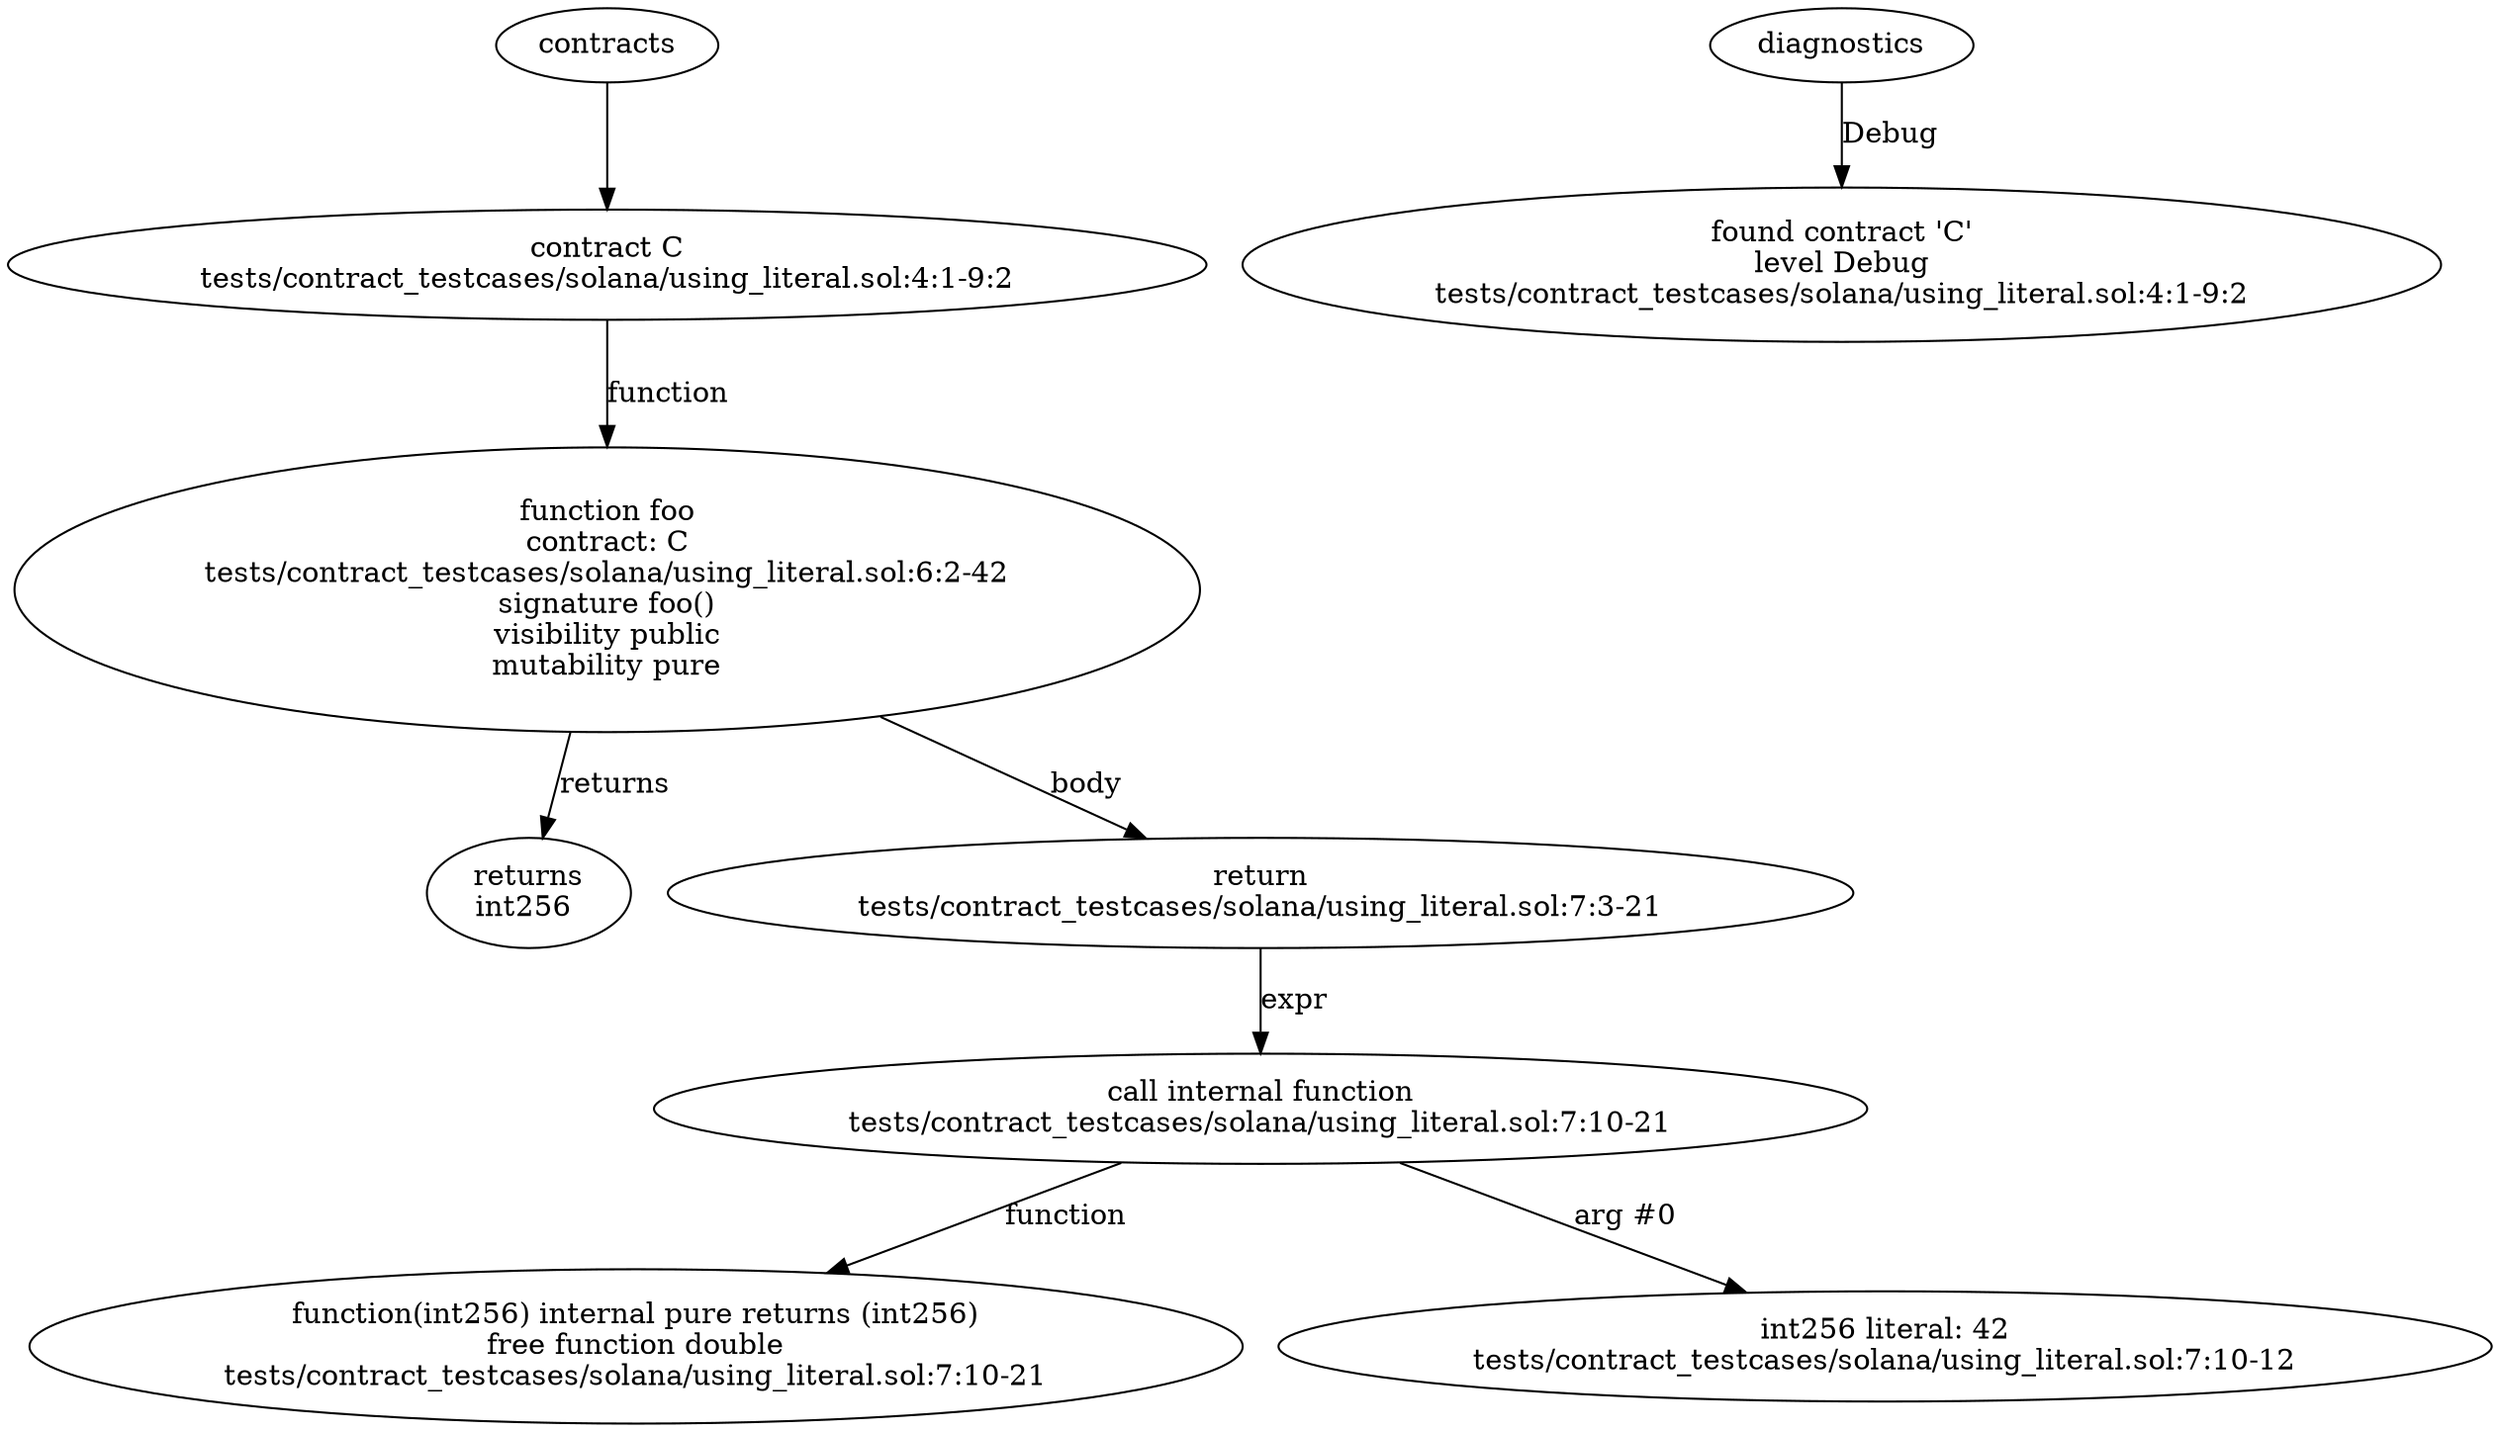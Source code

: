 strict digraph "tests/contract_testcases/solana/using_literal.sol" {
	contract [label="contract C\ntests/contract_testcases/solana/using_literal.sol:4:1-9:2"]
	foo [label="function foo\ncontract: C\ntests/contract_testcases/solana/using_literal.sol:6:2-42\nsignature foo()\nvisibility public\nmutability pure"]
	returns [label="returns\nint256 "]
	return [label="return\ntests/contract_testcases/solana/using_literal.sol:7:3-21"]
	call_internal_function [label="call internal function\ntests/contract_testcases/solana/using_literal.sol:7:10-21"]
	internal_function [label="function(int256) internal pure returns (int256)\nfree function double\ntests/contract_testcases/solana/using_literal.sol:7:10-21"]
	number_literal [label="int256 literal: 42\ntests/contract_testcases/solana/using_literal.sol:7:10-12"]
	diagnostic [label="found contract 'C'\nlevel Debug\ntests/contract_testcases/solana/using_literal.sol:4:1-9:2"]
	contracts -> contract
	contract -> foo [label="function"]
	foo -> returns [label="returns"]
	foo -> return [label="body"]
	return -> call_internal_function [label="expr"]
	call_internal_function -> internal_function [label="function"]
	call_internal_function -> number_literal [label="arg #0"]
	diagnostics -> diagnostic [label="Debug"]
}
